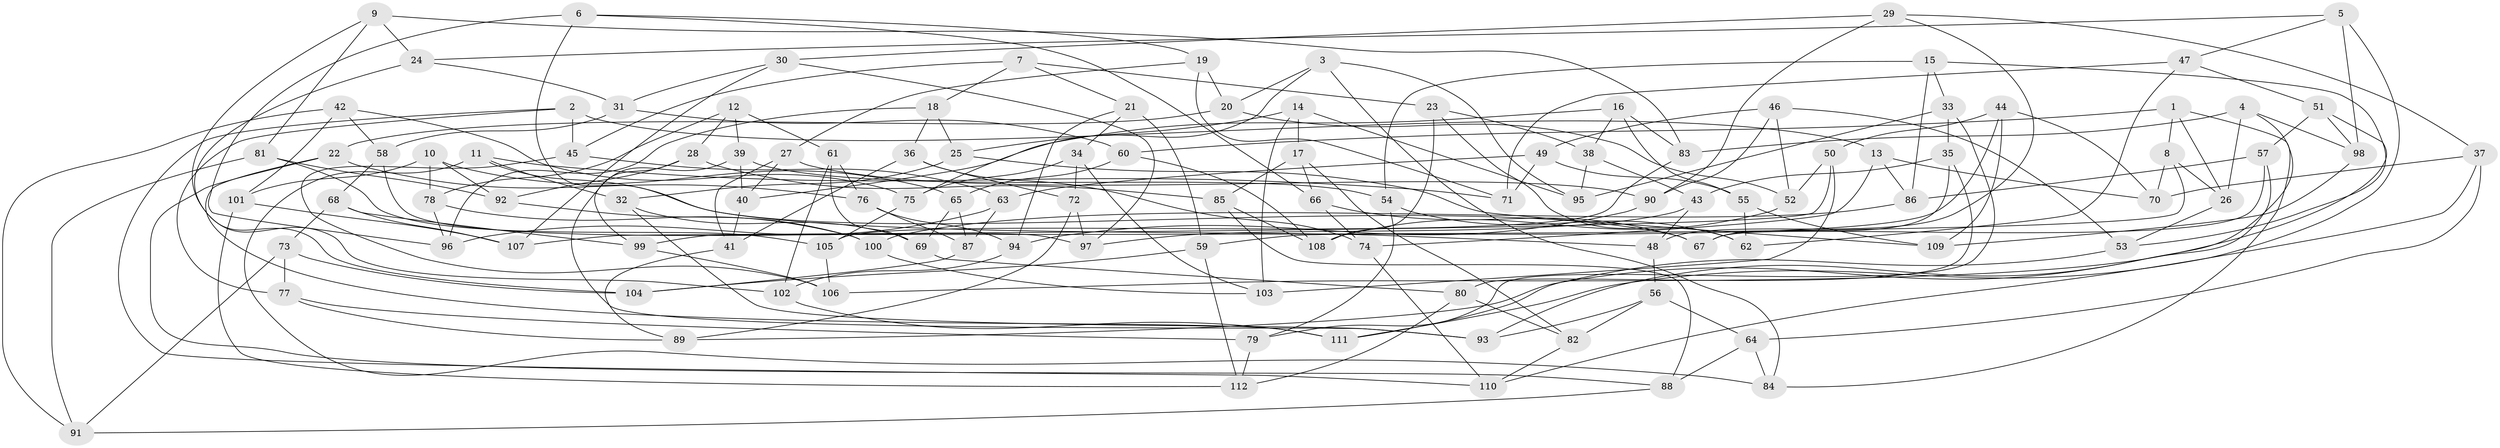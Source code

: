 // coarse degree distribution, {10: 0.017857142857142856, 8: 0.017857142857142856, 4: 0.6071428571428571, 12: 0.05357142857142857, 9: 0.05357142857142857, 11: 0.08928571428571429, 7: 0.017857142857142856, 3: 0.10714285714285714, 5: 0.017857142857142856, 6: 0.017857142857142856}
// Generated by graph-tools (version 1.1) at 2025/53/03/04/25 22:53:58]
// undirected, 112 vertices, 224 edges
graph export_dot {
  node [color=gray90,style=filled];
  1;
  2;
  3;
  4;
  5;
  6;
  7;
  8;
  9;
  10;
  11;
  12;
  13;
  14;
  15;
  16;
  17;
  18;
  19;
  20;
  21;
  22;
  23;
  24;
  25;
  26;
  27;
  28;
  29;
  30;
  31;
  32;
  33;
  34;
  35;
  36;
  37;
  38;
  39;
  40;
  41;
  42;
  43;
  44;
  45;
  46;
  47;
  48;
  49;
  50;
  51;
  52;
  53;
  54;
  55;
  56;
  57;
  58;
  59;
  60;
  61;
  62;
  63;
  64;
  65;
  66;
  67;
  68;
  69;
  70;
  71;
  72;
  73;
  74;
  75;
  76;
  77;
  78;
  79;
  80;
  81;
  82;
  83;
  84;
  85;
  86;
  87;
  88;
  89;
  90;
  91;
  92;
  93;
  94;
  95;
  96;
  97;
  98;
  99;
  100;
  101;
  102;
  103;
  104;
  105;
  106;
  107;
  108;
  109;
  110;
  111;
  112;
  1 -- 26;
  1 -- 8;
  1 -- 84;
  1 -- 60;
  2 -- 13;
  2 -- 77;
  2 -- 110;
  2 -- 45;
  3 -- 84;
  3 -- 95;
  3 -- 20;
  3 -- 75;
  4 -- 83;
  4 -- 89;
  4 -- 26;
  4 -- 98;
  5 -- 47;
  5 -- 111;
  5 -- 98;
  5 -- 24;
  6 -- 96;
  6 -- 48;
  6 -- 19;
  6 -- 66;
  7 -- 45;
  7 -- 18;
  7 -- 21;
  7 -- 23;
  8 -- 99;
  8 -- 70;
  8 -- 26;
  9 -- 83;
  9 -- 81;
  9 -- 102;
  9 -- 24;
  10 -- 78;
  10 -- 65;
  10 -- 92;
  10 -- 101;
  11 -- 84;
  11 -- 32;
  11 -- 71;
  11 -- 67;
  12 -- 61;
  12 -- 78;
  12 -- 28;
  12 -- 39;
  13 -- 86;
  13 -- 70;
  13 -- 74;
  14 -- 95;
  14 -- 17;
  14 -- 103;
  14 -- 25;
  15 -- 86;
  15 -- 33;
  15 -- 54;
  15 -- 53;
  16 -- 55;
  16 -- 40;
  16 -- 38;
  16 -- 83;
  17 -- 66;
  17 -- 85;
  17 -- 82;
  18 -- 25;
  18 -- 96;
  18 -- 36;
  19 -- 71;
  19 -- 20;
  19 -- 27;
  20 -- 22;
  20 -- 52;
  21 -- 34;
  21 -- 94;
  21 -- 59;
  22 -- 88;
  22 -- 76;
  22 -- 111;
  23 -- 62;
  23 -- 108;
  23 -- 38;
  24 -- 31;
  24 -- 104;
  25 -- 109;
  25 -- 32;
  26 -- 53;
  27 -- 40;
  27 -- 90;
  27 -- 41;
  28 -- 99;
  28 -- 92;
  28 -- 85;
  29 -- 30;
  29 -- 48;
  29 -- 90;
  29 -- 37;
  30 -- 31;
  30 -- 107;
  30 -- 97;
  31 -- 58;
  31 -- 60;
  32 -- 69;
  32 -- 93;
  33 -- 35;
  33 -- 95;
  33 -- 79;
  34 -- 72;
  34 -- 75;
  34 -- 103;
  35 -- 67;
  35 -- 80;
  35 -- 43;
  36 -- 74;
  36 -- 41;
  36 -- 72;
  37 -- 110;
  37 -- 64;
  37 -- 70;
  38 -- 43;
  38 -- 95;
  39 -- 54;
  39 -- 93;
  39 -- 40;
  40 -- 41;
  41 -- 89;
  42 -- 75;
  42 -- 58;
  42 -- 101;
  42 -- 91;
  43 -- 97;
  43 -- 48;
  44 -- 50;
  44 -- 109;
  44 -- 70;
  44 -- 59;
  45 -- 106;
  45 -- 63;
  46 -- 52;
  46 -- 53;
  46 -- 49;
  46 -- 90;
  47 -- 62;
  47 -- 51;
  47 -- 71;
  48 -- 56;
  49 -- 71;
  49 -- 55;
  49 -- 63;
  50 -- 107;
  50 -- 52;
  50 -- 103;
  51 -- 98;
  51 -- 57;
  51 -- 106;
  52 -- 108;
  53 -- 111;
  54 -- 79;
  54 -- 62;
  55 -- 109;
  55 -- 62;
  56 -- 64;
  56 -- 93;
  56 -- 82;
  57 -- 86;
  57 -- 67;
  57 -- 93;
  58 -- 97;
  58 -- 68;
  59 -- 112;
  59 -- 104;
  60 -- 108;
  60 -- 65;
  61 -- 76;
  61 -- 69;
  61 -- 102;
  63 -- 96;
  63 -- 87;
  64 -- 88;
  64 -- 84;
  65 -- 69;
  65 -- 87;
  66 -- 74;
  66 -- 67;
  68 -- 107;
  68 -- 99;
  68 -- 73;
  69 -- 80;
  72 -- 97;
  72 -- 89;
  73 -- 104;
  73 -- 77;
  73 -- 91;
  74 -- 110;
  75 -- 105;
  76 -- 94;
  76 -- 87;
  77 -- 89;
  77 -- 79;
  78 -- 96;
  78 -- 100;
  79 -- 112;
  80 -- 82;
  80 -- 112;
  81 -- 105;
  81 -- 92;
  81 -- 91;
  82 -- 110;
  83 -- 105;
  85 -- 108;
  85 -- 88;
  86 -- 100;
  87 -- 104;
  88 -- 91;
  90 -- 94;
  92 -- 100;
  94 -- 102;
  98 -- 109;
  99 -- 106;
  100 -- 103;
  101 -- 112;
  101 -- 107;
  102 -- 111;
  105 -- 106;
}
